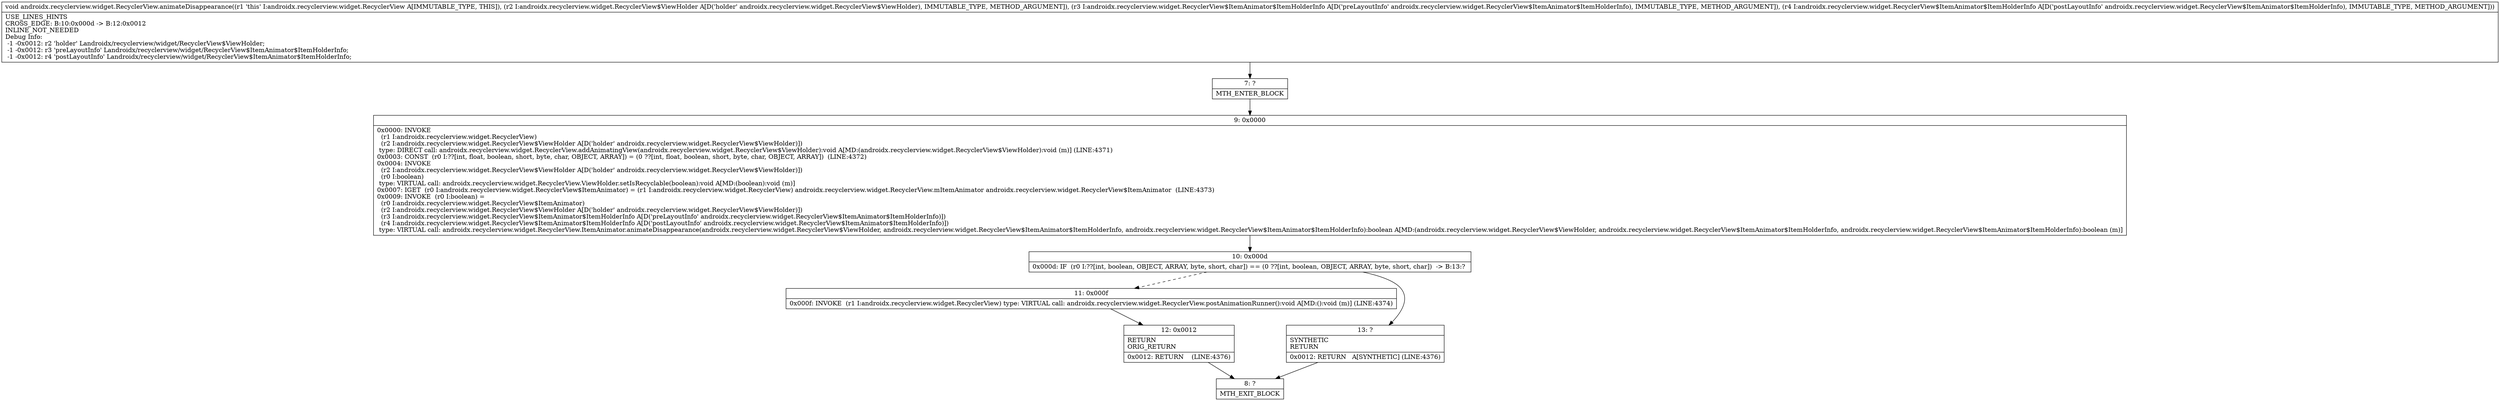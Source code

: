 digraph "CFG forandroidx.recyclerview.widget.RecyclerView.animateDisappearance(Landroidx\/recyclerview\/widget\/RecyclerView$ViewHolder;Landroidx\/recyclerview\/widget\/RecyclerView$ItemAnimator$ItemHolderInfo;Landroidx\/recyclerview\/widget\/RecyclerView$ItemAnimator$ItemHolderInfo;)V" {
Node_7 [shape=record,label="{7\:\ ?|MTH_ENTER_BLOCK\l}"];
Node_9 [shape=record,label="{9\:\ 0x0000|0x0000: INVOKE  \l  (r1 I:androidx.recyclerview.widget.RecyclerView)\l  (r2 I:androidx.recyclerview.widget.RecyclerView$ViewHolder A[D('holder' androidx.recyclerview.widget.RecyclerView$ViewHolder)])\l type: DIRECT call: androidx.recyclerview.widget.RecyclerView.addAnimatingView(androidx.recyclerview.widget.RecyclerView$ViewHolder):void A[MD:(androidx.recyclerview.widget.RecyclerView$ViewHolder):void (m)] (LINE:4371)\l0x0003: CONST  (r0 I:??[int, float, boolean, short, byte, char, OBJECT, ARRAY]) = (0 ??[int, float, boolean, short, byte, char, OBJECT, ARRAY])  (LINE:4372)\l0x0004: INVOKE  \l  (r2 I:androidx.recyclerview.widget.RecyclerView$ViewHolder A[D('holder' androidx.recyclerview.widget.RecyclerView$ViewHolder)])\l  (r0 I:boolean)\l type: VIRTUAL call: androidx.recyclerview.widget.RecyclerView.ViewHolder.setIsRecyclable(boolean):void A[MD:(boolean):void (m)]\l0x0007: IGET  (r0 I:androidx.recyclerview.widget.RecyclerView$ItemAnimator) = (r1 I:androidx.recyclerview.widget.RecyclerView) androidx.recyclerview.widget.RecyclerView.mItemAnimator androidx.recyclerview.widget.RecyclerView$ItemAnimator  (LINE:4373)\l0x0009: INVOKE  (r0 I:boolean) = \l  (r0 I:androidx.recyclerview.widget.RecyclerView$ItemAnimator)\l  (r2 I:androidx.recyclerview.widget.RecyclerView$ViewHolder A[D('holder' androidx.recyclerview.widget.RecyclerView$ViewHolder)])\l  (r3 I:androidx.recyclerview.widget.RecyclerView$ItemAnimator$ItemHolderInfo A[D('preLayoutInfo' androidx.recyclerview.widget.RecyclerView$ItemAnimator$ItemHolderInfo)])\l  (r4 I:androidx.recyclerview.widget.RecyclerView$ItemAnimator$ItemHolderInfo A[D('postLayoutInfo' androidx.recyclerview.widget.RecyclerView$ItemAnimator$ItemHolderInfo)])\l type: VIRTUAL call: androidx.recyclerview.widget.RecyclerView.ItemAnimator.animateDisappearance(androidx.recyclerview.widget.RecyclerView$ViewHolder, androidx.recyclerview.widget.RecyclerView$ItemAnimator$ItemHolderInfo, androidx.recyclerview.widget.RecyclerView$ItemAnimator$ItemHolderInfo):boolean A[MD:(androidx.recyclerview.widget.RecyclerView$ViewHolder, androidx.recyclerview.widget.RecyclerView$ItemAnimator$ItemHolderInfo, androidx.recyclerview.widget.RecyclerView$ItemAnimator$ItemHolderInfo):boolean (m)]\l}"];
Node_10 [shape=record,label="{10\:\ 0x000d|0x000d: IF  (r0 I:??[int, boolean, OBJECT, ARRAY, byte, short, char]) == (0 ??[int, boolean, OBJECT, ARRAY, byte, short, char])  \-\> B:13:? \l}"];
Node_11 [shape=record,label="{11\:\ 0x000f|0x000f: INVOKE  (r1 I:androidx.recyclerview.widget.RecyclerView) type: VIRTUAL call: androidx.recyclerview.widget.RecyclerView.postAnimationRunner():void A[MD:():void (m)] (LINE:4374)\l}"];
Node_12 [shape=record,label="{12\:\ 0x0012|RETURN\lORIG_RETURN\l|0x0012: RETURN    (LINE:4376)\l}"];
Node_8 [shape=record,label="{8\:\ ?|MTH_EXIT_BLOCK\l}"];
Node_13 [shape=record,label="{13\:\ ?|SYNTHETIC\lRETURN\l|0x0012: RETURN   A[SYNTHETIC] (LINE:4376)\l}"];
MethodNode[shape=record,label="{void androidx.recyclerview.widget.RecyclerView.animateDisappearance((r1 'this' I:androidx.recyclerview.widget.RecyclerView A[IMMUTABLE_TYPE, THIS]), (r2 I:androidx.recyclerview.widget.RecyclerView$ViewHolder A[D('holder' androidx.recyclerview.widget.RecyclerView$ViewHolder), IMMUTABLE_TYPE, METHOD_ARGUMENT]), (r3 I:androidx.recyclerview.widget.RecyclerView$ItemAnimator$ItemHolderInfo A[D('preLayoutInfo' androidx.recyclerview.widget.RecyclerView$ItemAnimator$ItemHolderInfo), IMMUTABLE_TYPE, METHOD_ARGUMENT]), (r4 I:androidx.recyclerview.widget.RecyclerView$ItemAnimator$ItemHolderInfo A[D('postLayoutInfo' androidx.recyclerview.widget.RecyclerView$ItemAnimator$ItemHolderInfo), IMMUTABLE_TYPE, METHOD_ARGUMENT]))  | USE_LINES_HINTS\lCROSS_EDGE: B:10:0x000d \-\> B:12:0x0012\lINLINE_NOT_NEEDED\lDebug Info:\l  \-1 \-0x0012: r2 'holder' Landroidx\/recyclerview\/widget\/RecyclerView$ViewHolder;\l  \-1 \-0x0012: r3 'preLayoutInfo' Landroidx\/recyclerview\/widget\/RecyclerView$ItemAnimator$ItemHolderInfo;\l  \-1 \-0x0012: r4 'postLayoutInfo' Landroidx\/recyclerview\/widget\/RecyclerView$ItemAnimator$ItemHolderInfo;\l}"];
MethodNode -> Node_7;Node_7 -> Node_9;
Node_9 -> Node_10;
Node_10 -> Node_11[style=dashed];
Node_10 -> Node_13;
Node_11 -> Node_12;
Node_12 -> Node_8;
Node_13 -> Node_8;
}


